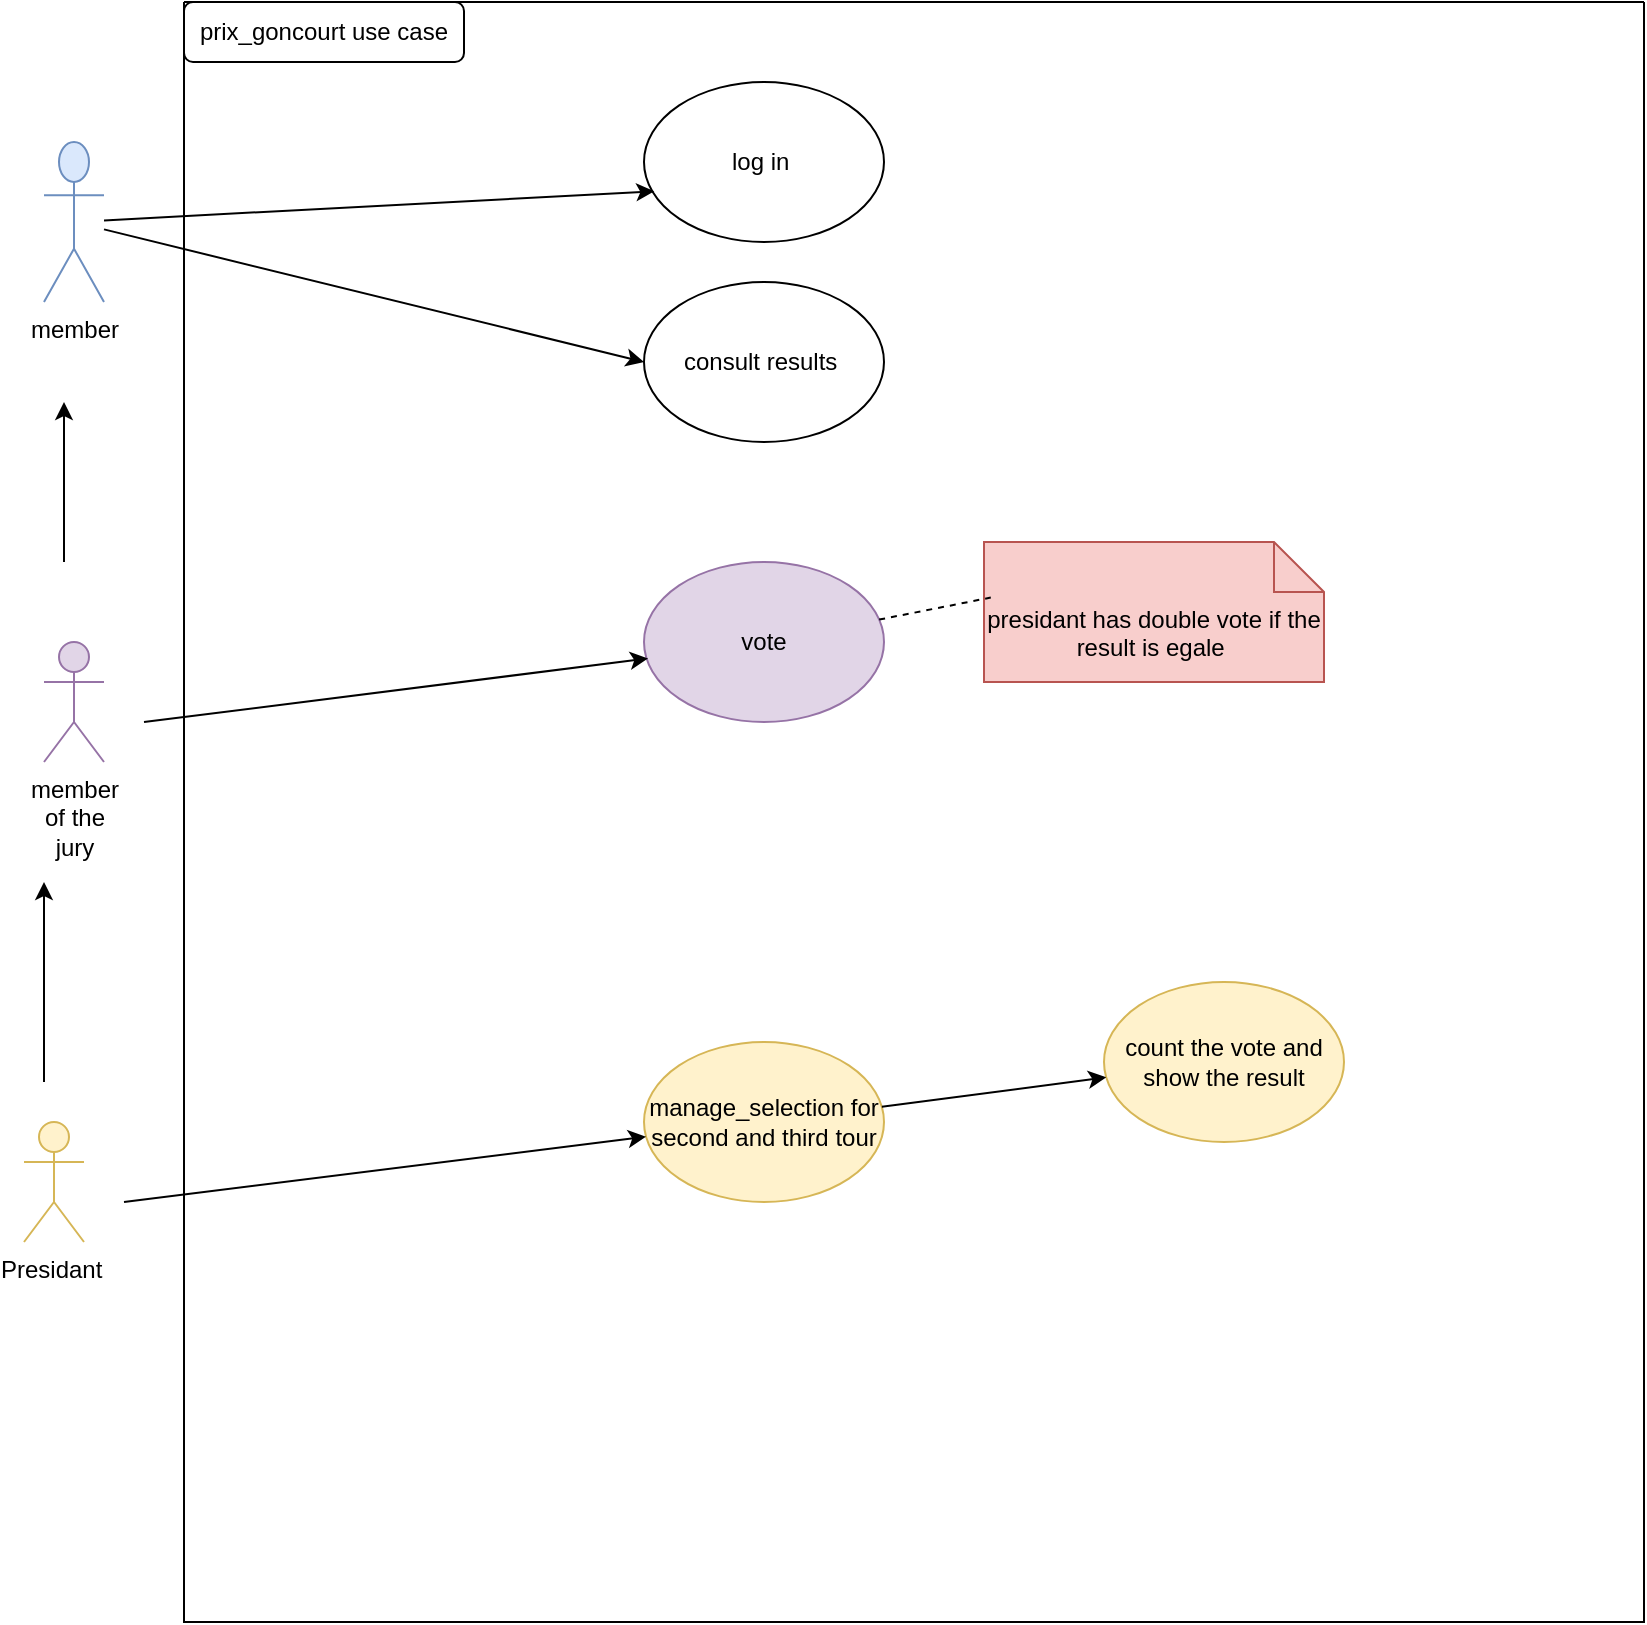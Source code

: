 <mxfile version="24.7.14">
  <diagram name="Page-1" id="ErjWg6T1pHTF-UVRuc-z">
    <mxGraphModel dx="1050" dy="565" grid="1" gridSize="10" guides="1" tooltips="1" connect="1" arrows="1" fold="1" page="1" pageScale="1" pageWidth="2339" pageHeight="3300" math="0" shadow="0">
      <root>
        <mxCell id="0" />
        <mxCell id="1" parent="0" />
        <mxCell id="n7hjTDMzGvwaG-yV2Zk0-1" value="" style="swimlane;startSize=0;" parent="1" vertex="1">
          <mxGeometry x="150" y="40" width="730" height="810" as="geometry" />
        </mxCell>
        <mxCell id="n7hjTDMzGvwaG-yV2Zk0-2" value="prix_goncourt use case" style="rounded=1;whiteSpace=wrap;html=1;" parent="n7hjTDMzGvwaG-yV2Zk0-1" vertex="1">
          <mxGeometry width="140" height="30" as="geometry" />
        </mxCell>
        <mxCell id="n7hjTDMzGvwaG-yV2Zk0-13" value="log in&amp;nbsp;" style="ellipse;whiteSpace=wrap;html=1;" parent="n7hjTDMzGvwaG-yV2Zk0-1" vertex="1">
          <mxGeometry x="230" y="40" width="120" height="80" as="geometry" />
        </mxCell>
        <mxCell id="n7hjTDMzGvwaG-yV2Zk0-14" value="consult results&amp;nbsp;" style="ellipse;whiteSpace=wrap;html=1;" parent="n7hjTDMzGvwaG-yV2Zk0-1" vertex="1">
          <mxGeometry x="230" y="140" width="120" height="80" as="geometry" />
        </mxCell>
        <mxCell id="n7hjTDMzGvwaG-yV2Zk0-15" value="vote" style="ellipse;whiteSpace=wrap;html=1;fillColor=#e1d5e7;strokeColor=#9673a6;" parent="n7hjTDMzGvwaG-yV2Zk0-1" vertex="1">
          <mxGeometry x="230" y="280" width="120" height="80" as="geometry" />
        </mxCell>
        <mxCell id="n7hjTDMzGvwaG-yV2Zk0-16" value="manage_selection for second and third tour" style="ellipse;whiteSpace=wrap;html=1;fillColor=#fff2cc;strokeColor=#d6b656;" parent="n7hjTDMzGvwaG-yV2Zk0-1" vertex="1">
          <mxGeometry x="230" y="520" width="120" height="80" as="geometry" />
        </mxCell>
        <mxCell id="n7hjTDMzGvwaG-yV2Zk0-21" value="presidant has double vote if the result is egale&amp;nbsp;" style="shape=note2;boundedLbl=1;whiteSpace=wrap;html=1;size=25;verticalAlign=top;align=center;fillColor=#f8cecc;strokeColor=#b85450;" parent="n7hjTDMzGvwaG-yV2Zk0-1" vertex="1">
          <mxGeometry x="400" y="270" width="170" height="70" as="geometry" />
        </mxCell>
        <mxCell id="n7hjTDMzGvwaG-yV2Zk0-22" value="" style="endArrow=none;dashed=1;html=1;rounded=0;entryX=0.02;entryY=0.397;entryDx=0;entryDy=0;entryPerimeter=0;" parent="n7hjTDMzGvwaG-yV2Zk0-1" source="n7hjTDMzGvwaG-yV2Zk0-15" target="n7hjTDMzGvwaG-yV2Zk0-21" edge="1">
          <mxGeometry width="50" height="50" relative="1" as="geometry">
            <mxPoint x="270" y="380" as="sourcePoint" />
            <mxPoint x="320" y="330" as="targetPoint" />
          </mxGeometry>
        </mxCell>
        <mxCell id="n7hjTDMzGvwaG-yV2Zk0-23" value="count the vote and show the result" style="ellipse;whiteSpace=wrap;html=1;fillColor=#fff2cc;strokeColor=#d6b656;" parent="n7hjTDMzGvwaG-yV2Zk0-1" vertex="1">
          <mxGeometry x="460" y="490" width="120" height="80" as="geometry" />
        </mxCell>
        <mxCell id="CA18zxD6MrzJolKHi4Ws-1" value="" style="endArrow=classic;html=1;rounded=0;" edge="1" parent="n7hjTDMzGvwaG-yV2Zk0-1" source="n7hjTDMzGvwaG-yV2Zk0-16" target="n7hjTDMzGvwaG-yV2Zk0-23">
          <mxGeometry width="50" height="50" relative="1" as="geometry">
            <mxPoint x="360" y="400" as="sourcePoint" />
            <mxPoint x="410" y="350" as="targetPoint" />
          </mxGeometry>
        </mxCell>
        <mxCell id="n7hjTDMzGvwaG-yV2Zk0-3" value="member" style="shape=umlActor;verticalLabelPosition=bottom;verticalAlign=top;html=1;outlineConnect=0;fillColor=#dae8fc;strokeColor=#6c8ebf;" parent="1" vertex="1">
          <mxGeometry x="80" y="110" width="30" height="80" as="geometry" />
        </mxCell>
        <mxCell id="n7hjTDMzGvwaG-yV2Zk0-5" value="&lt;span id=&quot;docs-internal-guid-775d6264-7fff-61c0-2e38-722430d2b88f&quot;&gt;&lt;span style=&quot;font-family: Arial, sans-serif; background-color: transparent; font-variant-numeric: normal; font-variant-east-asian: normal; font-variant-alternates: normal; font-variant-position: normal; vertical-align: baseline; white-space: pre-wrap;&quot;&gt;&lt;font style=&quot;font-size: 12px;&quot;&gt;member of the jury&lt;/font&gt;&lt;/span&gt;&lt;/span&gt;" style="shape=umlActor;verticalLabelPosition=bottom;verticalAlign=top;html=1;outlineConnect=0;fillColor=#e1d5e7;strokeColor=#9673a6;" parent="1" vertex="1">
          <mxGeometry x="80" y="360" width="30" height="60" as="geometry" />
        </mxCell>
        <mxCell id="n7hjTDMzGvwaG-yV2Zk0-6" value="Presidant&amp;nbsp;" style="shape=umlActor;verticalLabelPosition=bottom;verticalAlign=top;html=1;outlineConnect=0;fillColor=#fff2cc;strokeColor=#d6b656;" parent="1" vertex="1">
          <mxGeometry x="70" y="600" width="30" height="60" as="geometry" />
        </mxCell>
        <mxCell id="n7hjTDMzGvwaG-yV2Zk0-11" value="" style="endArrow=classic;html=1;rounded=0;" parent="1" edge="1">
          <mxGeometry width="50" height="50" relative="1" as="geometry">
            <mxPoint x="80" y="580" as="sourcePoint" />
            <mxPoint x="80" y="480" as="targetPoint" />
          </mxGeometry>
        </mxCell>
        <mxCell id="n7hjTDMzGvwaG-yV2Zk0-12" value="" style="endArrow=classic;html=1;rounded=0;" parent="1" edge="1">
          <mxGeometry width="50" height="50" relative="1" as="geometry">
            <mxPoint x="90" y="320" as="sourcePoint" />
            <mxPoint x="90" y="240" as="targetPoint" />
          </mxGeometry>
        </mxCell>
        <mxCell id="n7hjTDMzGvwaG-yV2Zk0-17" value="" style="endArrow=classic;html=1;rounded=0;entryX=0.043;entryY=0.683;entryDx=0;entryDy=0;entryPerimeter=0;" parent="1" source="n7hjTDMzGvwaG-yV2Zk0-3" target="n7hjTDMzGvwaG-yV2Zk0-13" edge="1">
          <mxGeometry width="50" height="50" relative="1" as="geometry">
            <mxPoint x="420" y="320" as="sourcePoint" />
            <mxPoint x="470" y="270" as="targetPoint" />
          </mxGeometry>
        </mxCell>
        <mxCell id="n7hjTDMzGvwaG-yV2Zk0-18" value="" style="endArrow=classic;html=1;rounded=0;entryX=0;entryY=0.5;entryDx=0;entryDy=0;" parent="1" source="n7hjTDMzGvwaG-yV2Zk0-3" target="n7hjTDMzGvwaG-yV2Zk0-14" edge="1">
          <mxGeometry width="50" height="50" relative="1" as="geometry">
            <mxPoint x="130" y="190" as="sourcePoint" />
            <mxPoint x="470" y="270" as="targetPoint" />
          </mxGeometry>
        </mxCell>
        <mxCell id="n7hjTDMzGvwaG-yV2Zk0-19" value="" style="endArrow=classic;html=1;rounded=0;entryX=0.017;entryY=0.603;entryDx=0;entryDy=0;entryPerimeter=0;" parent="1" target="n7hjTDMzGvwaG-yV2Zk0-15" edge="1">
          <mxGeometry width="50" height="50" relative="1" as="geometry">
            <mxPoint x="130" y="400" as="sourcePoint" />
            <mxPoint x="470" y="470" as="targetPoint" />
          </mxGeometry>
        </mxCell>
        <mxCell id="n7hjTDMzGvwaG-yV2Zk0-20" value="" style="endArrow=classic;html=1;rounded=0;" parent="1" target="n7hjTDMzGvwaG-yV2Zk0-16" edge="1">
          <mxGeometry width="50" height="50" relative="1" as="geometry">
            <mxPoint x="120" y="640" as="sourcePoint" />
            <mxPoint x="470" y="670" as="targetPoint" />
          </mxGeometry>
        </mxCell>
      </root>
    </mxGraphModel>
  </diagram>
</mxfile>

